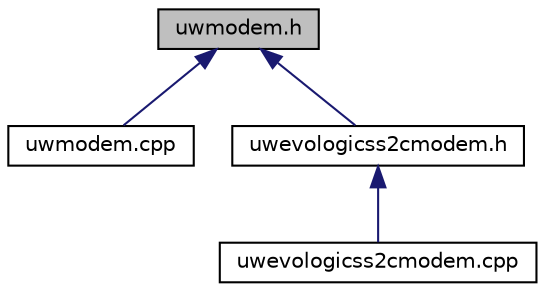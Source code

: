 digraph "uwmodem.h"
{
 // LATEX_PDF_SIZE
  edge [fontname="Helvetica",fontsize="10",labelfontname="Helvetica",labelfontsize="10"];
  node [fontname="Helvetica",fontsize="10",shape=record];
  Node1 [label="uwmodem.h",height=0.2,width=0.4,color="black", fillcolor="grey75", style="filled", fontcolor="black",tooltip="Header of the main class that implements the general interface between DESERT and real acoustic modem..."];
  Node1 -> Node2 [dir="back",color="midnightblue",fontsize="10",style="solid",fontname="Helvetica"];
  Node2 [label="uwmodem.cpp",height=0.2,width=0.4,color="black", fillcolor="white", style="filled",URL="$uwmodem_8cpp.html",tooltip=" "];
  Node1 -> Node3 [dir="back",color="midnightblue",fontsize="10",style="solid",fontname="Helvetica"];
  Node3 [label="uwevologicss2cmodem.h",height=0.2,width=0.4,color="black", fillcolor="white", style="filled",URL="$uwevologicss2cmodem_8h.html",tooltip="Header of the main class that implements the drivers to manage the EvoLogics S2C line of devices...."];
  Node3 -> Node4 [dir="back",color="midnightblue",fontsize="10",style="solid",fontname="Helvetica"];
  Node4 [label="uwevologicss2cmodem.cpp",height=0.2,width=0.4,color="black", fillcolor="white", style="filled",URL="$uwevologicss2cmodem_8cpp.html",tooltip=" "];
}
